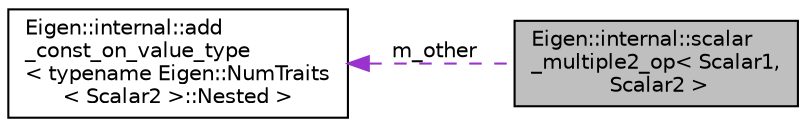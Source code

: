 digraph "Eigen::internal::scalar_multiple2_op&lt; Scalar1, Scalar2 &gt;"
{
  edge [fontname="Helvetica",fontsize="10",labelfontname="Helvetica",labelfontsize="10"];
  node [fontname="Helvetica",fontsize="10",shape=record];
  rankdir="LR";
  Node1 [label="Eigen::internal::scalar\l_multiple2_op\< Scalar1,\l Scalar2 \>",height=0.2,width=0.4,color="black", fillcolor="grey75", style="filled" fontcolor="black"];
  Node2 -> Node1 [dir="back",color="darkorchid3",fontsize="10",style="dashed",label=" m_other" ,fontname="Helvetica"];
  Node2 [label="Eigen::internal::add\l_const_on_value_type\l\< typename Eigen::NumTraits\l\< Scalar2 \>::Nested \>",height=0.2,width=0.4,color="black", fillcolor="white", style="filled",URL="$structEigen_1_1internal_1_1add__const__on__value__type.html"];
}
